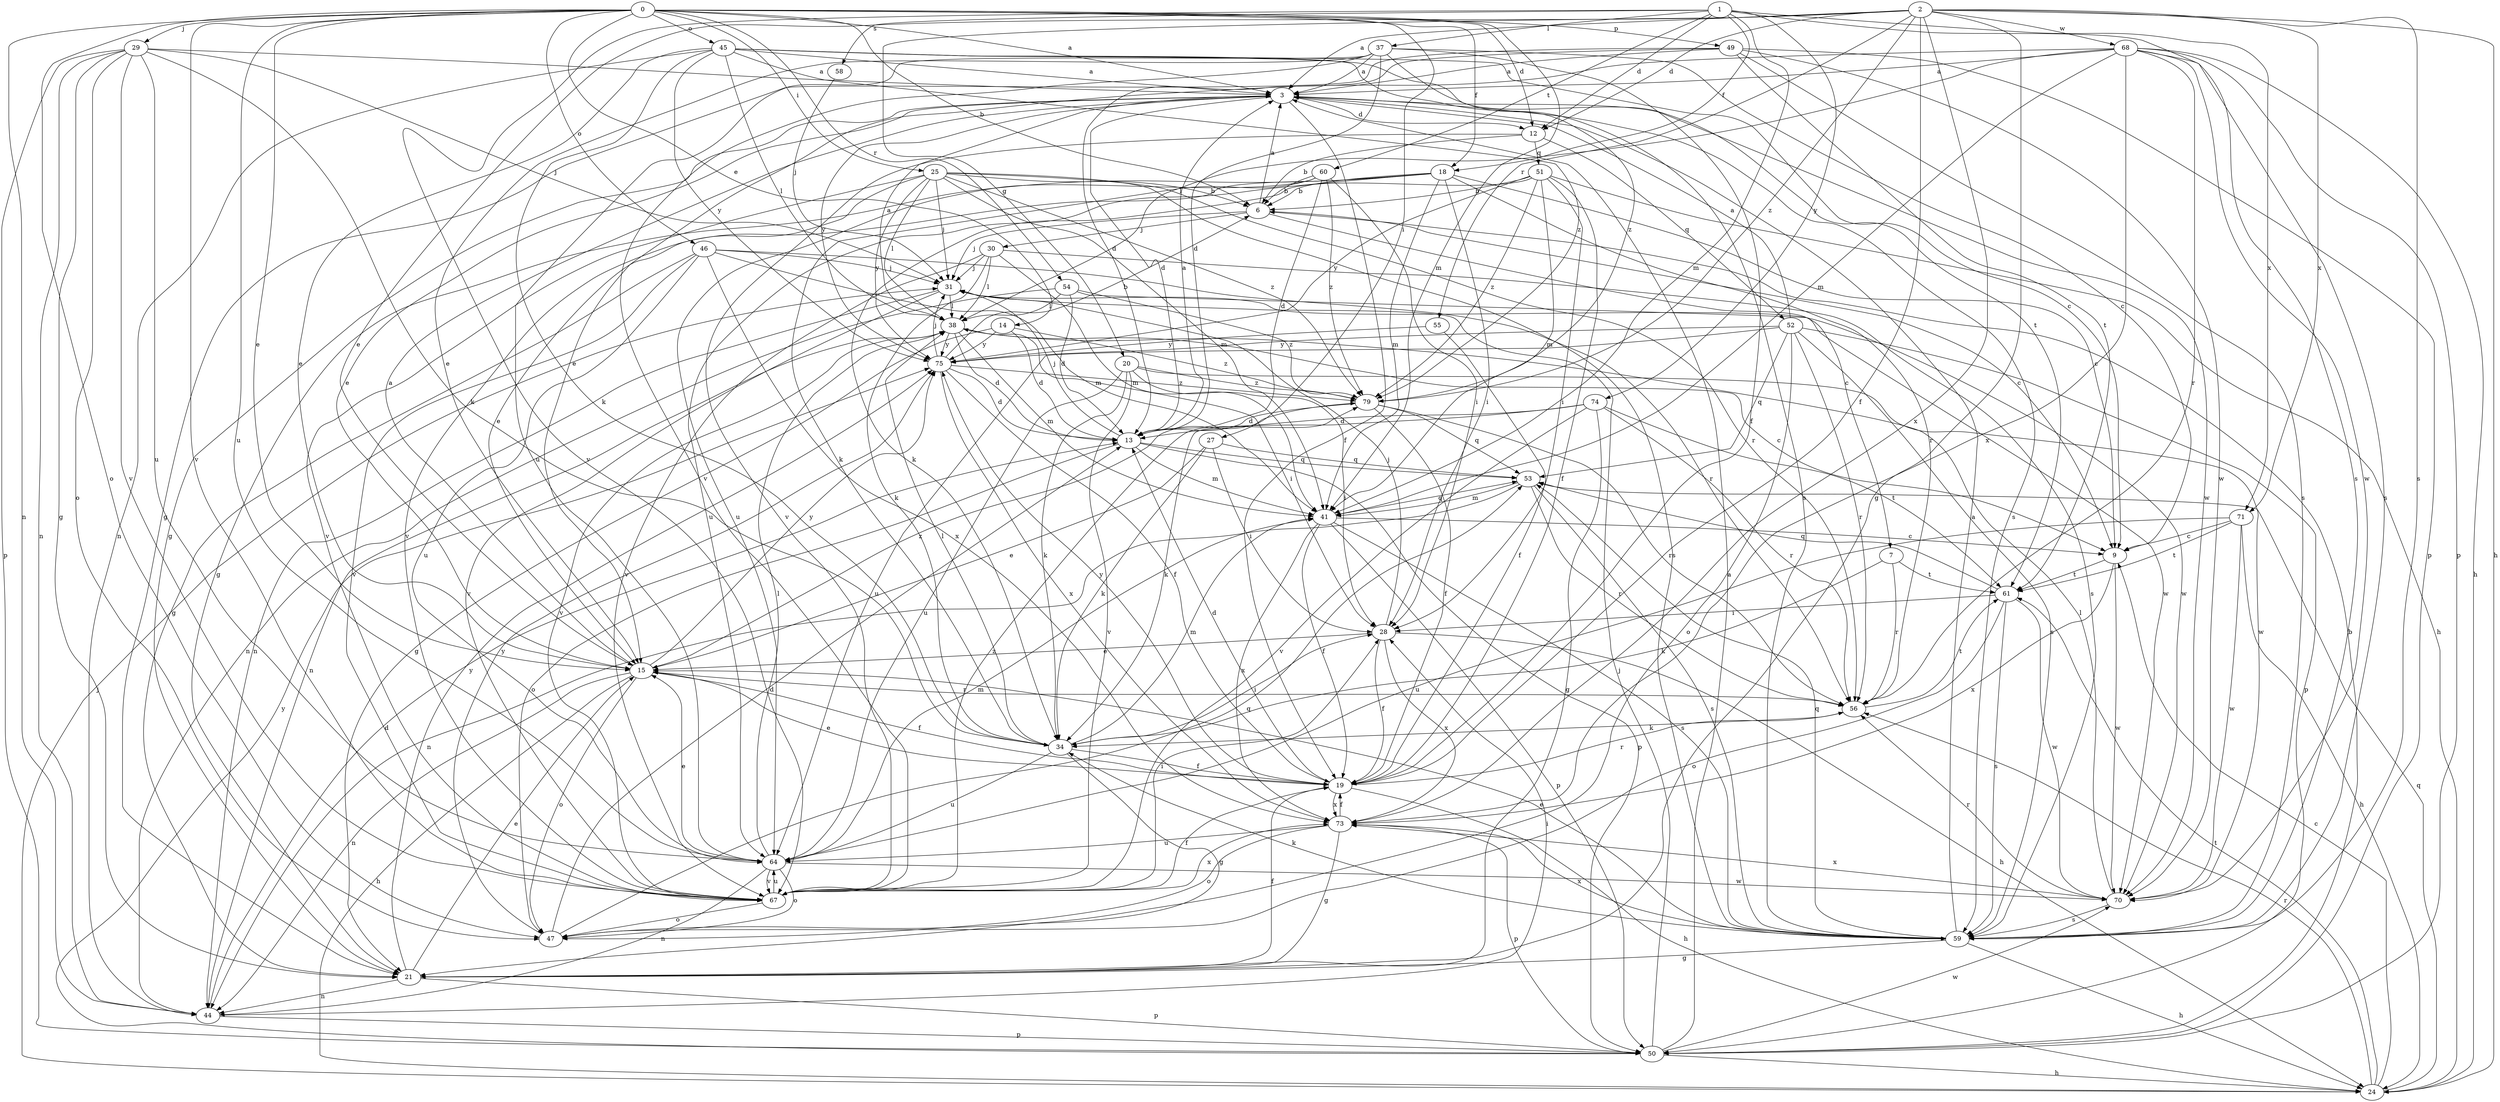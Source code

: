 strict digraph  {
0;
1;
2;
3;
6;
7;
9;
12;
13;
14;
15;
18;
19;
20;
21;
24;
25;
27;
28;
29;
30;
31;
34;
37;
38;
41;
44;
45;
46;
47;
49;
50;
51;
52;
53;
54;
55;
56;
58;
59;
60;
61;
64;
67;
68;
70;
71;
73;
74;
75;
79;
0 -> 3  [label=a];
0 -> 6  [label=b];
0 -> 12  [label=d];
0 -> 14  [label=e];
0 -> 15  [label=e];
0 -> 18  [label=f];
0 -> 25  [label=i];
0 -> 27  [label=i];
0 -> 29  [label=j];
0 -> 41  [label=m];
0 -> 44  [label=n];
0 -> 45  [label=o];
0 -> 46  [label=o];
0 -> 47  [label=o];
0 -> 49  [label=p];
0 -> 54  [label=r];
0 -> 64  [label=u];
0 -> 67  [label=v];
1 -> 12  [label=d];
1 -> 18  [label=f];
1 -> 37  [label=l];
1 -> 41  [label=m];
1 -> 58  [label=s];
1 -> 59  [label=s];
1 -> 60  [label=t];
1 -> 67  [label=v];
1 -> 71  [label=x];
1 -> 74  [label=y];
2 -> 3  [label=a];
2 -> 12  [label=d];
2 -> 15  [label=e];
2 -> 19  [label=f];
2 -> 20  [label=g];
2 -> 21  [label=g];
2 -> 24  [label=h];
2 -> 55  [label=r];
2 -> 59  [label=s];
2 -> 68  [label=w];
2 -> 71  [label=x];
2 -> 73  [label=x];
2 -> 79  [label=z];
3 -> 12  [label=d];
3 -> 13  [label=d];
3 -> 15  [label=e];
3 -> 19  [label=f];
3 -> 21  [label=g];
3 -> 59  [label=s];
3 -> 70  [label=w];
3 -> 75  [label=y];
6 -> 3  [label=a];
6 -> 7  [label=c];
6 -> 9  [label=c];
6 -> 30  [label=j];
6 -> 31  [label=j];
7 -> 34  [label=k];
7 -> 56  [label=r];
7 -> 61  [label=t];
9 -> 61  [label=t];
9 -> 70  [label=w];
9 -> 73  [label=x];
12 -> 6  [label=b];
12 -> 51  [label=q];
12 -> 52  [label=q];
12 -> 67  [label=v];
13 -> 3  [label=a];
13 -> 31  [label=j];
13 -> 41  [label=m];
13 -> 47  [label=o];
13 -> 50  [label=p];
13 -> 53  [label=q];
14 -> 13  [label=d];
14 -> 21  [label=g];
14 -> 75  [label=y];
14 -> 79  [label=z];
15 -> 3  [label=a];
15 -> 19  [label=f];
15 -> 24  [label=h];
15 -> 44  [label=n];
15 -> 47  [label=o];
15 -> 56  [label=r];
15 -> 75  [label=y];
15 -> 79  [label=z];
18 -> 6  [label=b];
18 -> 9  [label=c];
18 -> 21  [label=g];
18 -> 28  [label=i];
18 -> 41  [label=m];
18 -> 56  [label=r];
18 -> 64  [label=u];
18 -> 67  [label=v];
19 -> 13  [label=d];
19 -> 15  [label=e];
19 -> 24  [label=h];
19 -> 56  [label=r];
19 -> 73  [label=x];
19 -> 75  [label=y];
20 -> 28  [label=i];
20 -> 34  [label=k];
20 -> 64  [label=u];
20 -> 67  [label=v];
20 -> 70  [label=w];
20 -> 79  [label=z];
21 -> 15  [label=e];
21 -> 19  [label=f];
21 -> 44  [label=n];
21 -> 50  [label=p];
21 -> 75  [label=y];
24 -> 9  [label=c];
24 -> 31  [label=j];
24 -> 53  [label=q];
24 -> 56  [label=r];
24 -> 61  [label=t];
25 -> 6  [label=b];
25 -> 15  [label=e];
25 -> 31  [label=j];
25 -> 38  [label=l];
25 -> 41  [label=m];
25 -> 56  [label=r];
25 -> 59  [label=s];
25 -> 67  [label=v];
25 -> 75  [label=y];
25 -> 79  [label=z];
27 -> 15  [label=e];
27 -> 28  [label=i];
27 -> 34  [label=k];
27 -> 53  [label=q];
28 -> 15  [label=e];
28 -> 19  [label=f];
28 -> 24  [label=h];
28 -> 31  [label=j];
28 -> 73  [label=x];
29 -> 3  [label=a];
29 -> 21  [label=g];
29 -> 31  [label=j];
29 -> 34  [label=k];
29 -> 44  [label=n];
29 -> 47  [label=o];
29 -> 50  [label=p];
29 -> 64  [label=u];
29 -> 67  [label=v];
30 -> 31  [label=j];
30 -> 34  [label=k];
30 -> 38  [label=l];
30 -> 41  [label=m];
30 -> 59  [label=s];
30 -> 67  [label=v];
31 -> 38  [label=l];
31 -> 44  [label=n];
31 -> 67  [label=v];
31 -> 70  [label=w];
34 -> 19  [label=f];
34 -> 21  [label=g];
34 -> 28  [label=i];
34 -> 38  [label=l];
34 -> 41  [label=m];
34 -> 64  [label=u];
37 -> 3  [label=a];
37 -> 9  [label=c];
37 -> 13  [label=d];
37 -> 15  [label=e];
37 -> 19  [label=f];
37 -> 64  [label=u];
37 -> 67  [label=v];
37 -> 79  [label=z];
38 -> 3  [label=a];
38 -> 9  [label=c];
38 -> 13  [label=d];
38 -> 28  [label=i];
38 -> 41  [label=m];
38 -> 44  [label=n];
38 -> 67  [label=v];
38 -> 75  [label=y];
41 -> 9  [label=c];
41 -> 19  [label=f];
41 -> 50  [label=p];
41 -> 53  [label=q];
41 -> 59  [label=s];
41 -> 73  [label=x];
44 -> 13  [label=d];
44 -> 28  [label=i];
44 -> 50  [label=p];
45 -> 3  [label=a];
45 -> 9  [label=c];
45 -> 15  [label=e];
45 -> 34  [label=k];
45 -> 38  [label=l];
45 -> 44  [label=n];
45 -> 59  [label=s];
45 -> 61  [label=t];
45 -> 75  [label=y];
45 -> 79  [label=z];
46 -> 21  [label=g];
46 -> 31  [label=j];
46 -> 41  [label=m];
46 -> 56  [label=r];
46 -> 64  [label=u];
46 -> 67  [label=v];
46 -> 73  [label=x];
47 -> 13  [label=d];
47 -> 53  [label=q];
47 -> 75  [label=y];
49 -> 3  [label=a];
49 -> 13  [label=d];
49 -> 21  [label=g];
49 -> 50  [label=p];
49 -> 59  [label=s];
49 -> 61  [label=t];
49 -> 70  [label=w];
50 -> 3  [label=a];
50 -> 6  [label=b];
50 -> 24  [label=h];
50 -> 31  [label=j];
50 -> 70  [label=w];
50 -> 75  [label=y];
51 -> 6  [label=b];
51 -> 19  [label=f];
51 -> 24  [label=h];
51 -> 28  [label=i];
51 -> 34  [label=k];
51 -> 41  [label=m];
51 -> 75  [label=y];
51 -> 79  [label=z];
52 -> 3  [label=a];
52 -> 47  [label=o];
52 -> 50  [label=p];
52 -> 53  [label=q];
52 -> 56  [label=r];
52 -> 59  [label=s];
52 -> 64  [label=u];
52 -> 75  [label=y];
53 -> 41  [label=m];
53 -> 44  [label=n];
53 -> 56  [label=r];
53 -> 59  [label=s];
54 -> 13  [label=d];
54 -> 38  [label=l];
54 -> 44  [label=n];
54 -> 70  [label=w];
54 -> 79  [label=z];
55 -> 19  [label=f];
55 -> 75  [label=y];
56 -> 34  [label=k];
56 -> 61  [label=t];
58 -> 31  [label=j];
59 -> 3  [label=a];
59 -> 15  [label=e];
59 -> 21  [label=g];
59 -> 24  [label=h];
59 -> 34  [label=k];
59 -> 53  [label=q];
59 -> 73  [label=x];
60 -> 6  [label=b];
60 -> 13  [label=d];
60 -> 28  [label=i];
60 -> 34  [label=k];
60 -> 64  [label=u];
60 -> 79  [label=z];
61 -> 28  [label=i];
61 -> 47  [label=o];
61 -> 53  [label=q];
61 -> 59  [label=s];
61 -> 70  [label=w];
64 -> 15  [label=e];
64 -> 38  [label=l];
64 -> 41  [label=m];
64 -> 44  [label=n];
64 -> 47  [label=o];
64 -> 67  [label=v];
64 -> 70  [label=w];
67 -> 19  [label=f];
67 -> 28  [label=i];
67 -> 47  [label=o];
67 -> 64  [label=u];
67 -> 73  [label=x];
67 -> 79  [label=z];
68 -> 3  [label=a];
68 -> 15  [label=e];
68 -> 24  [label=h];
68 -> 38  [label=l];
68 -> 41  [label=m];
68 -> 50  [label=p];
68 -> 56  [label=r];
68 -> 59  [label=s];
68 -> 70  [label=w];
68 -> 73  [label=x];
70 -> 38  [label=l];
70 -> 56  [label=r];
70 -> 59  [label=s];
70 -> 73  [label=x];
71 -> 9  [label=c];
71 -> 24  [label=h];
71 -> 61  [label=t];
71 -> 64  [label=u];
71 -> 70  [label=w];
73 -> 19  [label=f];
73 -> 21  [label=g];
73 -> 47  [label=o];
73 -> 50  [label=p];
73 -> 64  [label=u];
74 -> 13  [label=d];
74 -> 21  [label=g];
74 -> 34  [label=k];
74 -> 56  [label=r];
74 -> 61  [label=t];
74 -> 67  [label=v];
75 -> 6  [label=b];
75 -> 13  [label=d];
75 -> 19  [label=f];
75 -> 31  [label=j];
75 -> 73  [label=x];
75 -> 79  [label=z];
79 -> 13  [label=d];
79 -> 19  [label=f];
79 -> 53  [label=q];
79 -> 56  [label=r];
}
